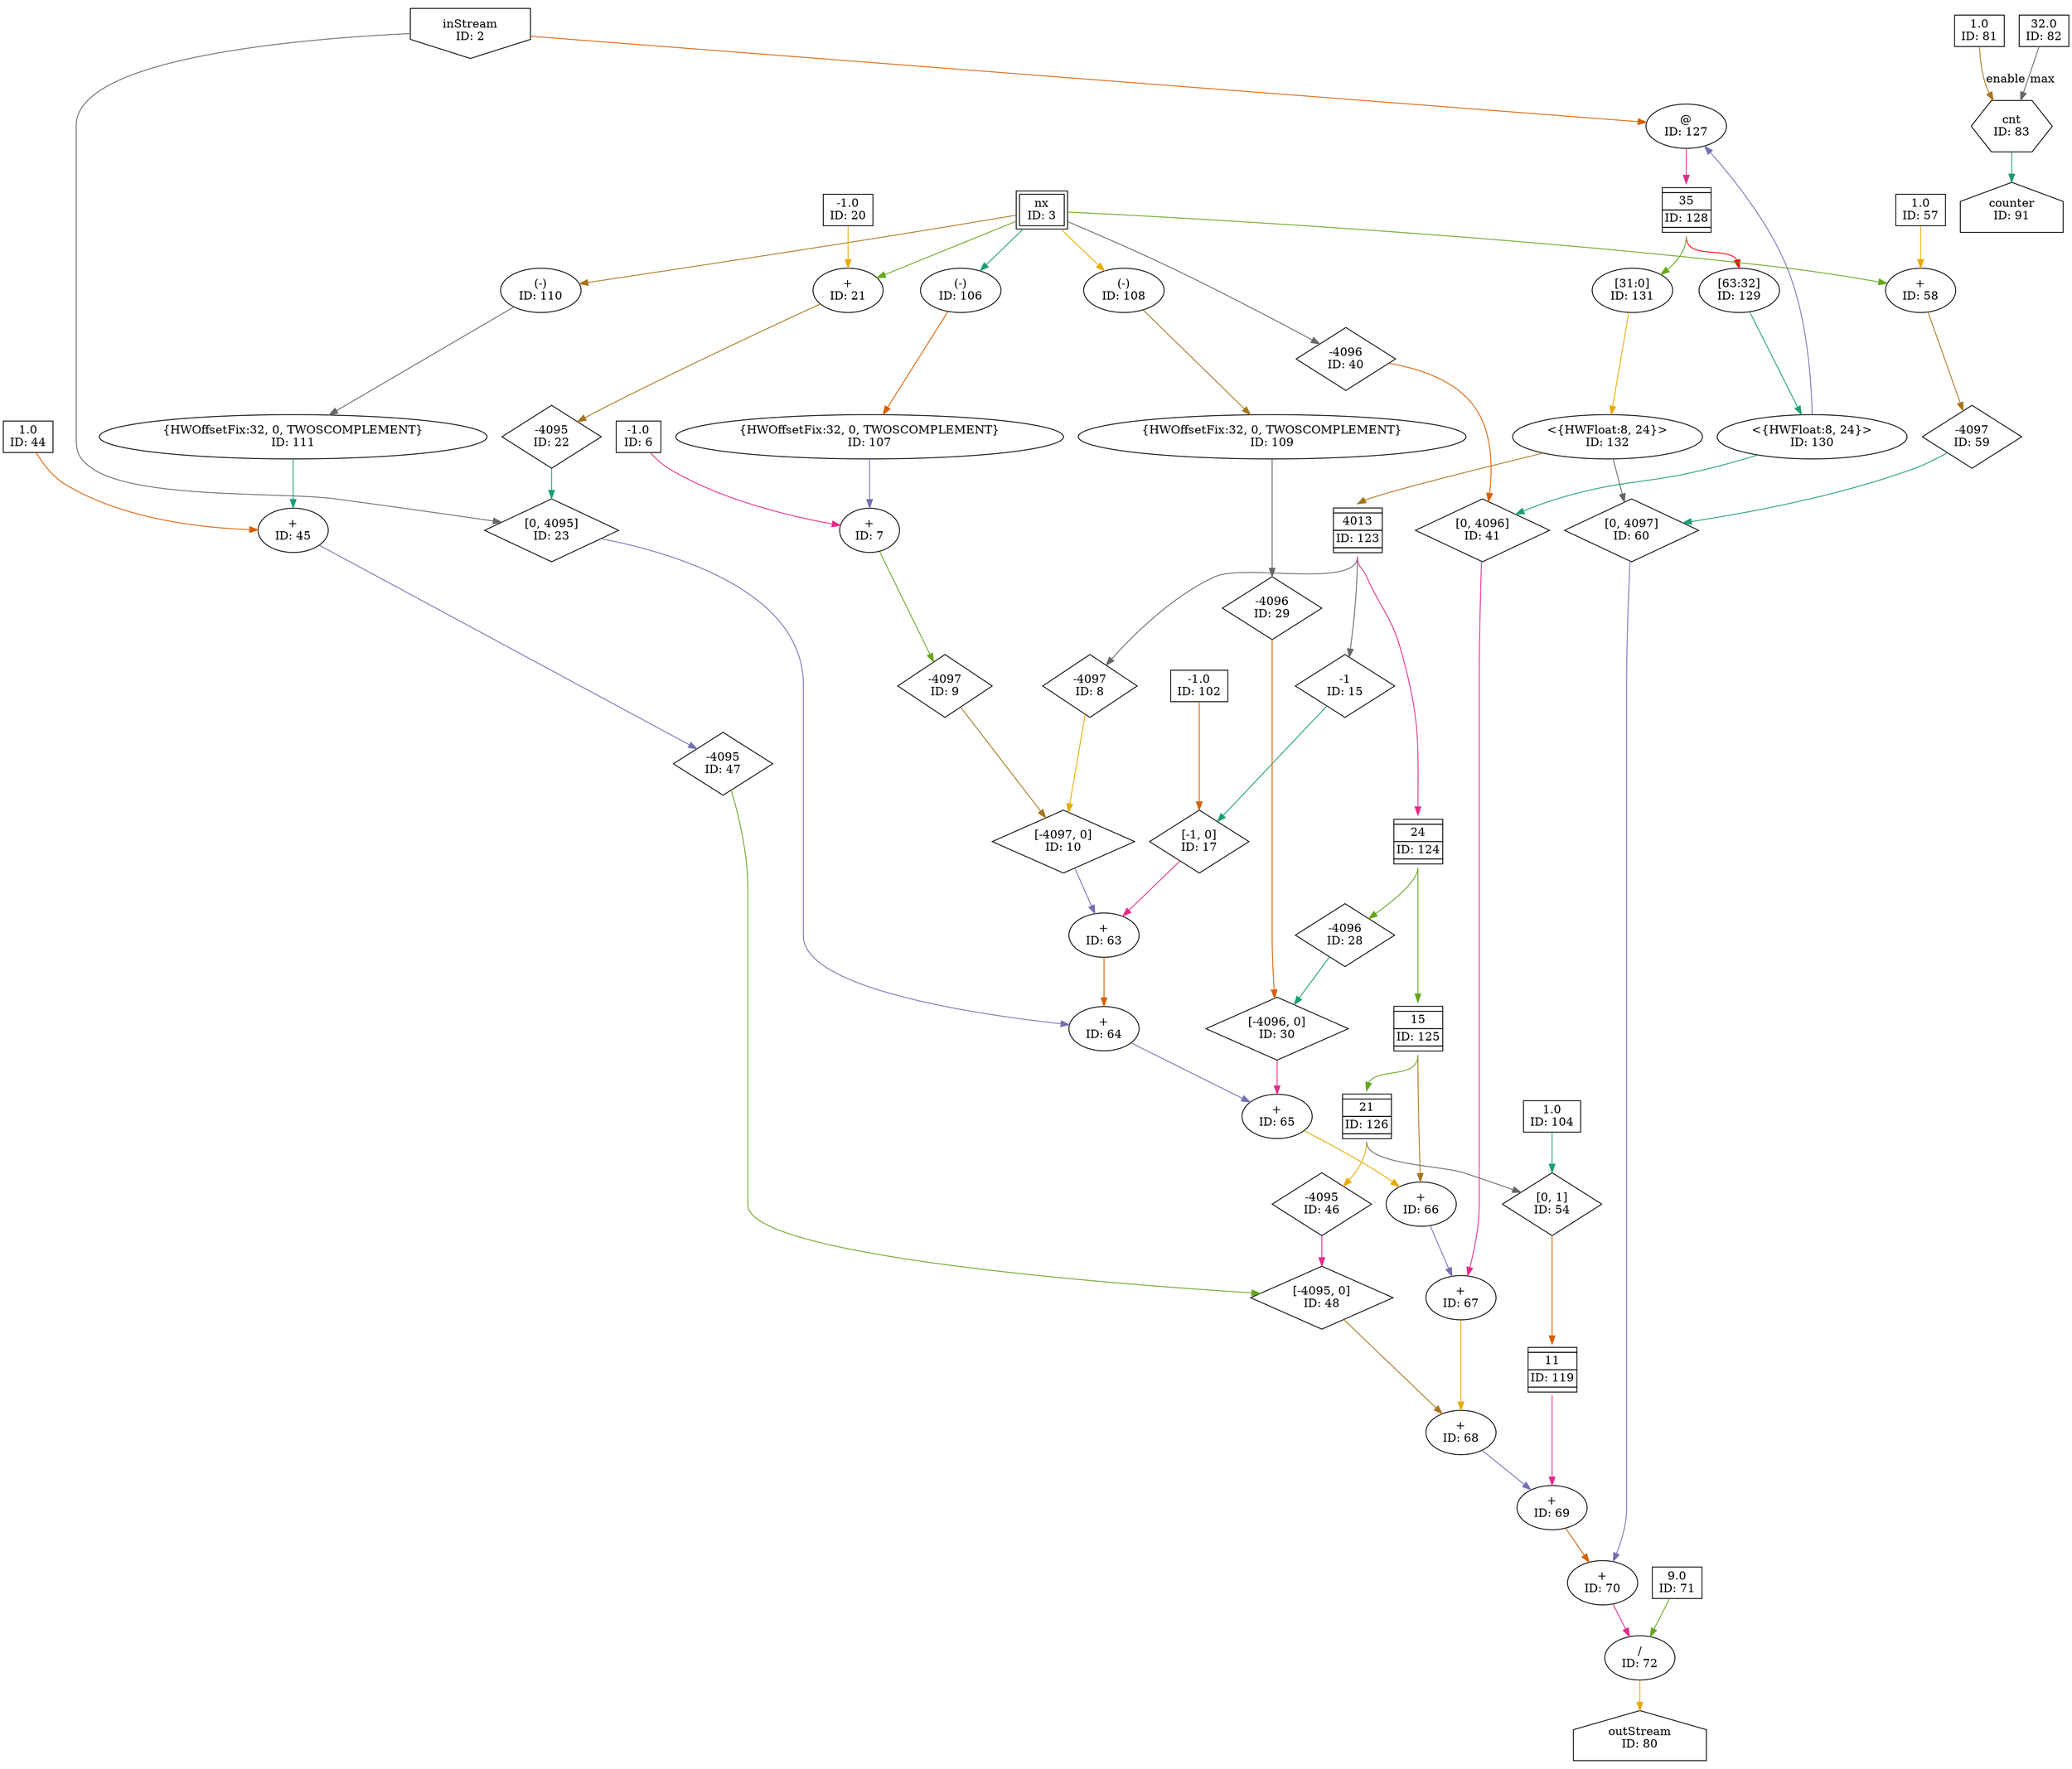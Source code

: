 digraph TwoDAverageDynamicKernel_coalesced{
	NodeInput2 [shape=invhouse, label="inStream\nID: 2"];
	NodeSlice129 [label="[63:32]\nID: 129"];
	NodeReinterpret130 [label="<{HWFloat:8, 24}>\nID: 130"];
	NodeCat127 [label="@\nID: 127"];
	NodeFIFO128 [shape=plaintext, label=<<TABLE BORDER="0" CELLSPACING="0" CELLBORDER="1"> <TR><TD></TD></TR><TR><TD>35</TD></TR><TR><TD>ID: 128</TD></TR> <TR><TD></TD></TR> </TABLE>>];
	NodeSlice131 [label="[31:0]\nID: 131"];
	NodeReinterpret132 [label="<{HWFloat:8, 24}>\nID: 132"];
	NodeFIFO123 [shape=plaintext, label=<<TABLE BORDER="0" CELLSPACING="0" CELLBORDER="1"> <TR><TD></TD></TR><TR><TD>4013</TD></TR><TR><TD>ID: 123</TD></TR> <TR><TD></TD></TR> </TABLE>>];
	NodeStreamOffset8 [shape=diamond, label="-4097\nID: 8"];
	NodeInputMappedReg3 [shape=box, peripheries=2, label="nx\nID: 3"];
	NodeNeg106 [label="(-)\nID: 106"];
	NodeCast107 [label="{HWOffsetFix:32, 0, TWOSCOMPLEMENT}\nID: 107"];
	NodeConstantDouble6 [shape=box, label="-1.0\nID: 6"];
	NodeAdd7 [label="+\nID: 7"];
	NodeStreamOffset9 [shape=diamond, label="-4097\nID: 9"];
	NodeDynamicStreamOffset10 [shape=diamond, label="[-4097, 0]\nID: 10"];
	NodeStreamOffset15 [shape=diamond, label="-1\nID: 15"];
	NodeConstantRawBits102 [shape=box, label="-1.0\nID: 102"];
	NodeDynamicStreamOffset17 [shape=diamond, label="[-1, 0]\nID: 17"];
	NodeAdd63 [label="+\nID: 63"];
	NodeConstantDouble20 [shape=box, label="-1.0\nID: 20"];
	NodeAdd21 [label="+\nID: 21"];
	NodeStreamOffset22 [shape=diamond, label="-4095\nID: 22"];
	NodeDynamicStreamOffset23 [shape=diamond, label="[0, 4095]\nID: 23"];
	NodeAdd64 [label="+\nID: 64"];
	NodeFIFO124 [shape=plaintext, label=<<TABLE BORDER="0" CELLSPACING="0" CELLBORDER="1"> <TR><TD></TD></TR><TR><TD>24</TD></TR><TR><TD>ID: 124</TD></TR> <TR><TD></TD></TR> </TABLE>>];
	NodeStreamOffset28 [shape=diamond, label="-4096\nID: 28"];
	NodeNeg108 [label="(-)\nID: 108"];
	NodeCast109 [label="{HWOffsetFix:32, 0, TWOSCOMPLEMENT}\nID: 109"];
	NodeStreamOffset29 [shape=diamond, label="-4096\nID: 29"];
	NodeDynamicStreamOffset30 [shape=diamond, label="[-4096, 0]\nID: 30"];
	NodeAdd65 [label="+\nID: 65"];
	NodeFIFO125 [shape=plaintext, label=<<TABLE BORDER="0" CELLSPACING="0" CELLBORDER="1"> <TR><TD></TD></TR><TR><TD>15</TD></TR><TR><TD>ID: 125</TD></TR> <TR><TD></TD></TR> </TABLE>>];
	NodeAdd66 [label="+\nID: 66"];
	NodeStreamOffset40 [shape=diamond, label="-4096\nID: 40"];
	NodeDynamicStreamOffset41 [shape=diamond, label="[0, 4096]\nID: 41"];
	NodeAdd67 [label="+\nID: 67"];
	NodeFIFO126 [shape=plaintext, label=<<TABLE BORDER="0" CELLSPACING="0" CELLBORDER="1"> <TR><TD></TD></TR><TR><TD>21</TD></TR><TR><TD>ID: 126</TD></TR> <TR><TD></TD></TR> </TABLE>>];
	NodeStreamOffset46 [shape=diamond, label="-4095\nID: 46"];
	NodeNeg110 [label="(-)\nID: 110"];
	NodeCast111 [label="{HWOffsetFix:32, 0, TWOSCOMPLEMENT}\nID: 111"];
	NodeConstantDouble44 [shape=box, label="1.0\nID: 44"];
	NodeAdd45 [label="+\nID: 45"];
	NodeStreamOffset47 [shape=diamond, label="-4095\nID: 47"];
	NodeDynamicStreamOffset48 [shape=diamond, label="[-4095, 0]\nID: 48"];
	NodeAdd68 [label="+\nID: 68"];
	NodeConstantRawBits104 [shape=box, label="1.0\nID: 104"];
	NodeDynamicStreamOffset54 [shape=diamond, label="[0, 1]\nID: 54"];
	NodeFIFO119 [shape=plaintext, label=<<TABLE BORDER="0" CELLSPACING="0" CELLBORDER="1"> <TR><TD></TD></TR><TR><TD>11</TD></TR><TR><TD>ID: 119</TD></TR> <TR><TD></TD></TR> </TABLE>>];
	NodeAdd69 [label="+\nID: 69"];
	NodeConstantDouble57 [shape=box, label="1.0\nID: 57"];
	NodeAdd58 [label="+\nID: 58"];
	NodeStreamOffset59 [shape=diamond, label="-4097\nID: 59"];
	NodeDynamicStreamOffset60 [shape=diamond, label="[0, 4097]\nID: 60"];
	NodeAdd70 [label="+\nID: 70"];
	NodeConstantDouble71 [shape=box, label="9.0\nID: 71"];
	NodeDiv72 [label="/\nID: 72"];
	NodeOutput80 [shape=house, label="outStream\nID: 80"];
	NodeConstantDouble81 [shape=box, label="1.0\nID: 81"];
	NodeConstantDouble82 [shape=box, label="32.0\nID: 82"];
	NodeCounterV183 [shape=hexagon, label="cnt\nID: 83"];
	NodeOutput91 [shape=house, label="counter\nID: 91"];
	NodeFIFO128 -> NodeSlice129[tailport="s" headport="n", tailport="s", color=red photon_data="EDGE,SrcNode:128,SrcNodePort:output"];
	NodeSlice129 -> NodeReinterpret130[color="/dark28/1" photon_data="EDGE,SrcNode:129,SrcNodePort:result"];
	NodeInput2 -> NodeCat127[color="/dark28/2" photon_data="EDGE,SrcNode:2,SrcNodePort:data"];
	NodeReinterpret130 -> NodeCat127[color="/dark28/3" photon_data="EDGE,SrcNode:130,SrcNodePort:output"];
	NodeCat127 -> NodeFIFO128[headport="n" color="/dark28/4" photon_data="EDGE,SrcNode:127,SrcNodePort:result"];
	NodeFIFO128 -> NodeSlice131[tailport="s" color="/dark28/5" photon_data="EDGE,SrcNode:128,SrcNodePort:output"];
	NodeSlice131 -> NodeReinterpret132[color="/dark28/6" photon_data="EDGE,SrcNode:131,SrcNodePort:result"];
	NodeReinterpret132 -> NodeFIFO123[headport="n" color="/dark28/7" photon_data="EDGE,SrcNode:132,SrcNodePort:output"];
	NodeFIFO123 -> NodeStreamOffset8[tailport="s" color="/dark28/8" photon_data="EDGE,SrcNode:123,SrcNodePort:output"];
	NodeInputMappedReg3 -> NodeNeg106[color="/dark28/1" photon_data="EDGE,SrcNode:3,SrcNodePort:nx"];
	NodeNeg106 -> NodeCast107[color="/dark28/2" photon_data="EDGE,SrcNode:106,SrcNodePort:result"];
	NodeCast107 -> NodeAdd7[color="/dark28/3" photon_data="EDGE,SrcNode:107,SrcNodePort:o"];
	NodeConstantDouble6 -> NodeAdd7[color="/dark28/4" photon_data="EDGE,SrcNode:6,SrcNodePort:value"];
	NodeAdd7 -> NodeStreamOffset9[color="/dark28/5" photon_data="EDGE,SrcNode:7,SrcNodePort:result"];
	NodeStreamOffset8 -> NodeDynamicStreamOffset10[color="/dark28/6" photon_data="EDGE,SrcNode:8,SrcNodePort:output"];
	NodeStreamOffset9 -> NodeDynamicStreamOffset10[color="/dark28/7" photon_data="EDGE,SrcNode:9,SrcNodePort:output"];
	NodeFIFO123 -> NodeStreamOffset15[tailport="s" color="/dark28/8" photon_data="EDGE,SrcNode:123,SrcNodePort:output"];
	NodeStreamOffset15 -> NodeDynamicStreamOffset17[color="/dark28/1" photon_data="EDGE,SrcNode:15,SrcNodePort:output"];
	NodeConstantRawBits102 -> NodeDynamicStreamOffset17[color="/dark28/2" photon_data="EDGE,SrcNode:102,SrcNodePort:value"];
	NodeDynamicStreamOffset10 -> NodeAdd63[color="/dark28/3" photon_data="EDGE,SrcNode:10,SrcNodePort:output"];
	NodeDynamicStreamOffset17 -> NodeAdd63[color="/dark28/4" photon_data="EDGE,SrcNode:17,SrcNodePort:output"];
	NodeInputMappedReg3 -> NodeAdd21[color="/dark28/5" photon_data="EDGE,SrcNode:3,SrcNodePort:nx"];
	NodeConstantDouble20 -> NodeAdd21[color="/dark28/6" photon_data="EDGE,SrcNode:20,SrcNodePort:value"];
	NodeAdd21 -> NodeStreamOffset22[color="/dark28/7" photon_data="EDGE,SrcNode:21,SrcNodePort:result"];
	NodeInput2 -> NodeDynamicStreamOffset23[color="/dark28/8" photon_data="EDGE,SrcNode:2,SrcNodePort:data"];
	NodeStreamOffset22 -> NodeDynamicStreamOffset23[color="/dark28/1" photon_data="EDGE,SrcNode:22,SrcNodePort:output"];
	NodeAdd63 -> NodeAdd64[color="/dark28/2" photon_data="EDGE,SrcNode:63,SrcNodePort:result"];
	NodeDynamicStreamOffset23 -> NodeAdd64[color="/dark28/3" photon_data="EDGE,SrcNode:23,SrcNodePort:output"];
	NodeFIFO123 -> NodeFIFO124[tailport="s" headport="n" color="/dark28/4" photon_data="EDGE,SrcNode:123,SrcNodePort:output"];
	NodeFIFO124 -> NodeStreamOffset28[tailport="s" color="/dark28/5" photon_data="EDGE,SrcNode:124,SrcNodePort:output"];
	NodeInputMappedReg3 -> NodeNeg108[color="/dark28/6" photon_data="EDGE,SrcNode:3,SrcNodePort:nx"];
	NodeNeg108 -> NodeCast109[color="/dark28/7" photon_data="EDGE,SrcNode:108,SrcNodePort:result"];
	NodeCast109 -> NodeStreamOffset29[color="/dark28/8" photon_data="EDGE,SrcNode:109,SrcNodePort:o"];
	NodeStreamOffset28 -> NodeDynamicStreamOffset30[color="/dark28/1" photon_data="EDGE,SrcNode:28,SrcNodePort:output"];
	NodeStreamOffset29 -> NodeDynamicStreamOffset30[color="/dark28/2" photon_data="EDGE,SrcNode:29,SrcNodePort:output"];
	NodeAdd64 -> NodeAdd65[color="/dark28/3" photon_data="EDGE,SrcNode:64,SrcNodePort:result"];
	NodeDynamicStreamOffset30 -> NodeAdd65[color="/dark28/4" photon_data="EDGE,SrcNode:30,SrcNodePort:output"];
	NodeFIFO124 -> NodeFIFO125[tailport="s" headport="n" color="/dark28/5" photon_data="EDGE,SrcNode:124,SrcNodePort:output"];
	NodeAdd65 -> NodeAdd66[color="/dark28/6" photon_data="EDGE,SrcNode:65,SrcNodePort:result"];
	NodeFIFO125 -> NodeAdd66[tailport="s" color="/dark28/7" photon_data="EDGE,SrcNode:125,SrcNodePort:output"];
	NodeInputMappedReg3 -> NodeStreamOffset40[color="/dark28/8" photon_data="EDGE,SrcNode:3,SrcNodePort:nx"];
	NodeReinterpret130 -> NodeDynamicStreamOffset41[color="/dark28/1" photon_data="EDGE,SrcNode:130,SrcNodePort:output"];
	NodeStreamOffset40 -> NodeDynamicStreamOffset41[color="/dark28/2" photon_data="EDGE,SrcNode:40,SrcNodePort:output"];
	NodeAdd66 -> NodeAdd67[color="/dark28/3" photon_data="EDGE,SrcNode:66,SrcNodePort:result"];
	NodeDynamicStreamOffset41 -> NodeAdd67[color="/dark28/4" photon_data="EDGE,SrcNode:41,SrcNodePort:output"];
	NodeFIFO125 -> NodeFIFO126[tailport="s" headport="n" color="/dark28/5" photon_data="EDGE,SrcNode:125,SrcNodePort:output"];
	NodeFIFO126 -> NodeStreamOffset46[tailport="s" color="/dark28/6" photon_data="EDGE,SrcNode:126,SrcNodePort:output"];
	NodeInputMappedReg3 -> NodeNeg110[color="/dark28/7" photon_data="EDGE,SrcNode:3,SrcNodePort:nx"];
	NodeNeg110 -> NodeCast111[color="/dark28/8" photon_data="EDGE,SrcNode:110,SrcNodePort:result"];
	NodeCast111 -> NodeAdd45[color="/dark28/1" photon_data="EDGE,SrcNode:111,SrcNodePort:o"];
	NodeConstantDouble44 -> NodeAdd45[color="/dark28/2" photon_data="EDGE,SrcNode:44,SrcNodePort:value"];
	NodeAdd45 -> NodeStreamOffset47[color="/dark28/3" photon_data="EDGE,SrcNode:45,SrcNodePort:result"];
	NodeStreamOffset46 -> NodeDynamicStreamOffset48[color="/dark28/4" photon_data="EDGE,SrcNode:46,SrcNodePort:output"];
	NodeStreamOffset47 -> NodeDynamicStreamOffset48[color="/dark28/5" photon_data="EDGE,SrcNode:47,SrcNodePort:output"];
	NodeAdd67 -> NodeAdd68[color="/dark28/6" photon_data="EDGE,SrcNode:67,SrcNodePort:result"];
	NodeDynamicStreamOffset48 -> NodeAdd68[color="/dark28/7" photon_data="EDGE,SrcNode:48,SrcNodePort:output"];
	NodeFIFO126 -> NodeDynamicStreamOffset54[tailport="s" color="/dark28/8" photon_data="EDGE,SrcNode:126,SrcNodePort:output"];
	NodeConstantRawBits104 -> NodeDynamicStreamOffset54[color="/dark28/1" photon_data="EDGE,SrcNode:104,SrcNodePort:value"];
	NodeDynamicStreamOffset54 -> NodeFIFO119[headport="n" color="/dark28/2" photon_data="EDGE,SrcNode:54,SrcNodePort:output"];
	NodeAdd68 -> NodeAdd69[color="/dark28/3" photon_data="EDGE,SrcNode:68,SrcNodePort:result"];
	NodeFIFO119 -> NodeAdd69[tailport="s" color="/dark28/4" photon_data="EDGE,SrcNode:119,SrcNodePort:output"];
	NodeInputMappedReg3 -> NodeAdd58[color="/dark28/5" photon_data="EDGE,SrcNode:3,SrcNodePort:nx"];
	NodeConstantDouble57 -> NodeAdd58[color="/dark28/6" photon_data="EDGE,SrcNode:57,SrcNodePort:value"];
	NodeAdd58 -> NodeStreamOffset59[color="/dark28/7" photon_data="EDGE,SrcNode:58,SrcNodePort:result"];
	NodeReinterpret132 -> NodeDynamicStreamOffset60[color="/dark28/8" photon_data="EDGE,SrcNode:132,SrcNodePort:output"];
	NodeStreamOffset59 -> NodeDynamicStreamOffset60[color="/dark28/1" photon_data="EDGE,SrcNode:59,SrcNodePort:output"];
	NodeAdd69 -> NodeAdd70[color="/dark28/2" photon_data="EDGE,SrcNode:69,SrcNodePort:result"];
	NodeDynamicStreamOffset60 -> NodeAdd70[color="/dark28/3" photon_data="EDGE,SrcNode:60,SrcNodePort:output"];
	NodeAdd70 -> NodeDiv72[color="/dark28/4" photon_data="EDGE,SrcNode:70,SrcNodePort:result"];
	NodeConstantDouble71 -> NodeDiv72[color="/dark28/5" photon_data="EDGE,SrcNode:71,SrcNodePort:value"];
	NodeDiv72 -> NodeOutput80[color="/dark28/6" photon_data="EDGE,SrcNode:72,SrcNodePort:result"];
	NodeConstantDouble81 -> NodeCounterV183[label="enable" color="/dark28/7" photon_data="EDGE,SrcNode:81,SrcNodePort:value"];
	NodeConstantDouble82 -> NodeCounterV183[label="max" color="/dark28/8" photon_data="EDGE,SrcNode:82,SrcNodePort:value"];
	NodeCounterV183 -> NodeOutput91[color="/dark28/1" photon_data="EDGE,SrcNode:83,SrcNodePort:count"];
}
